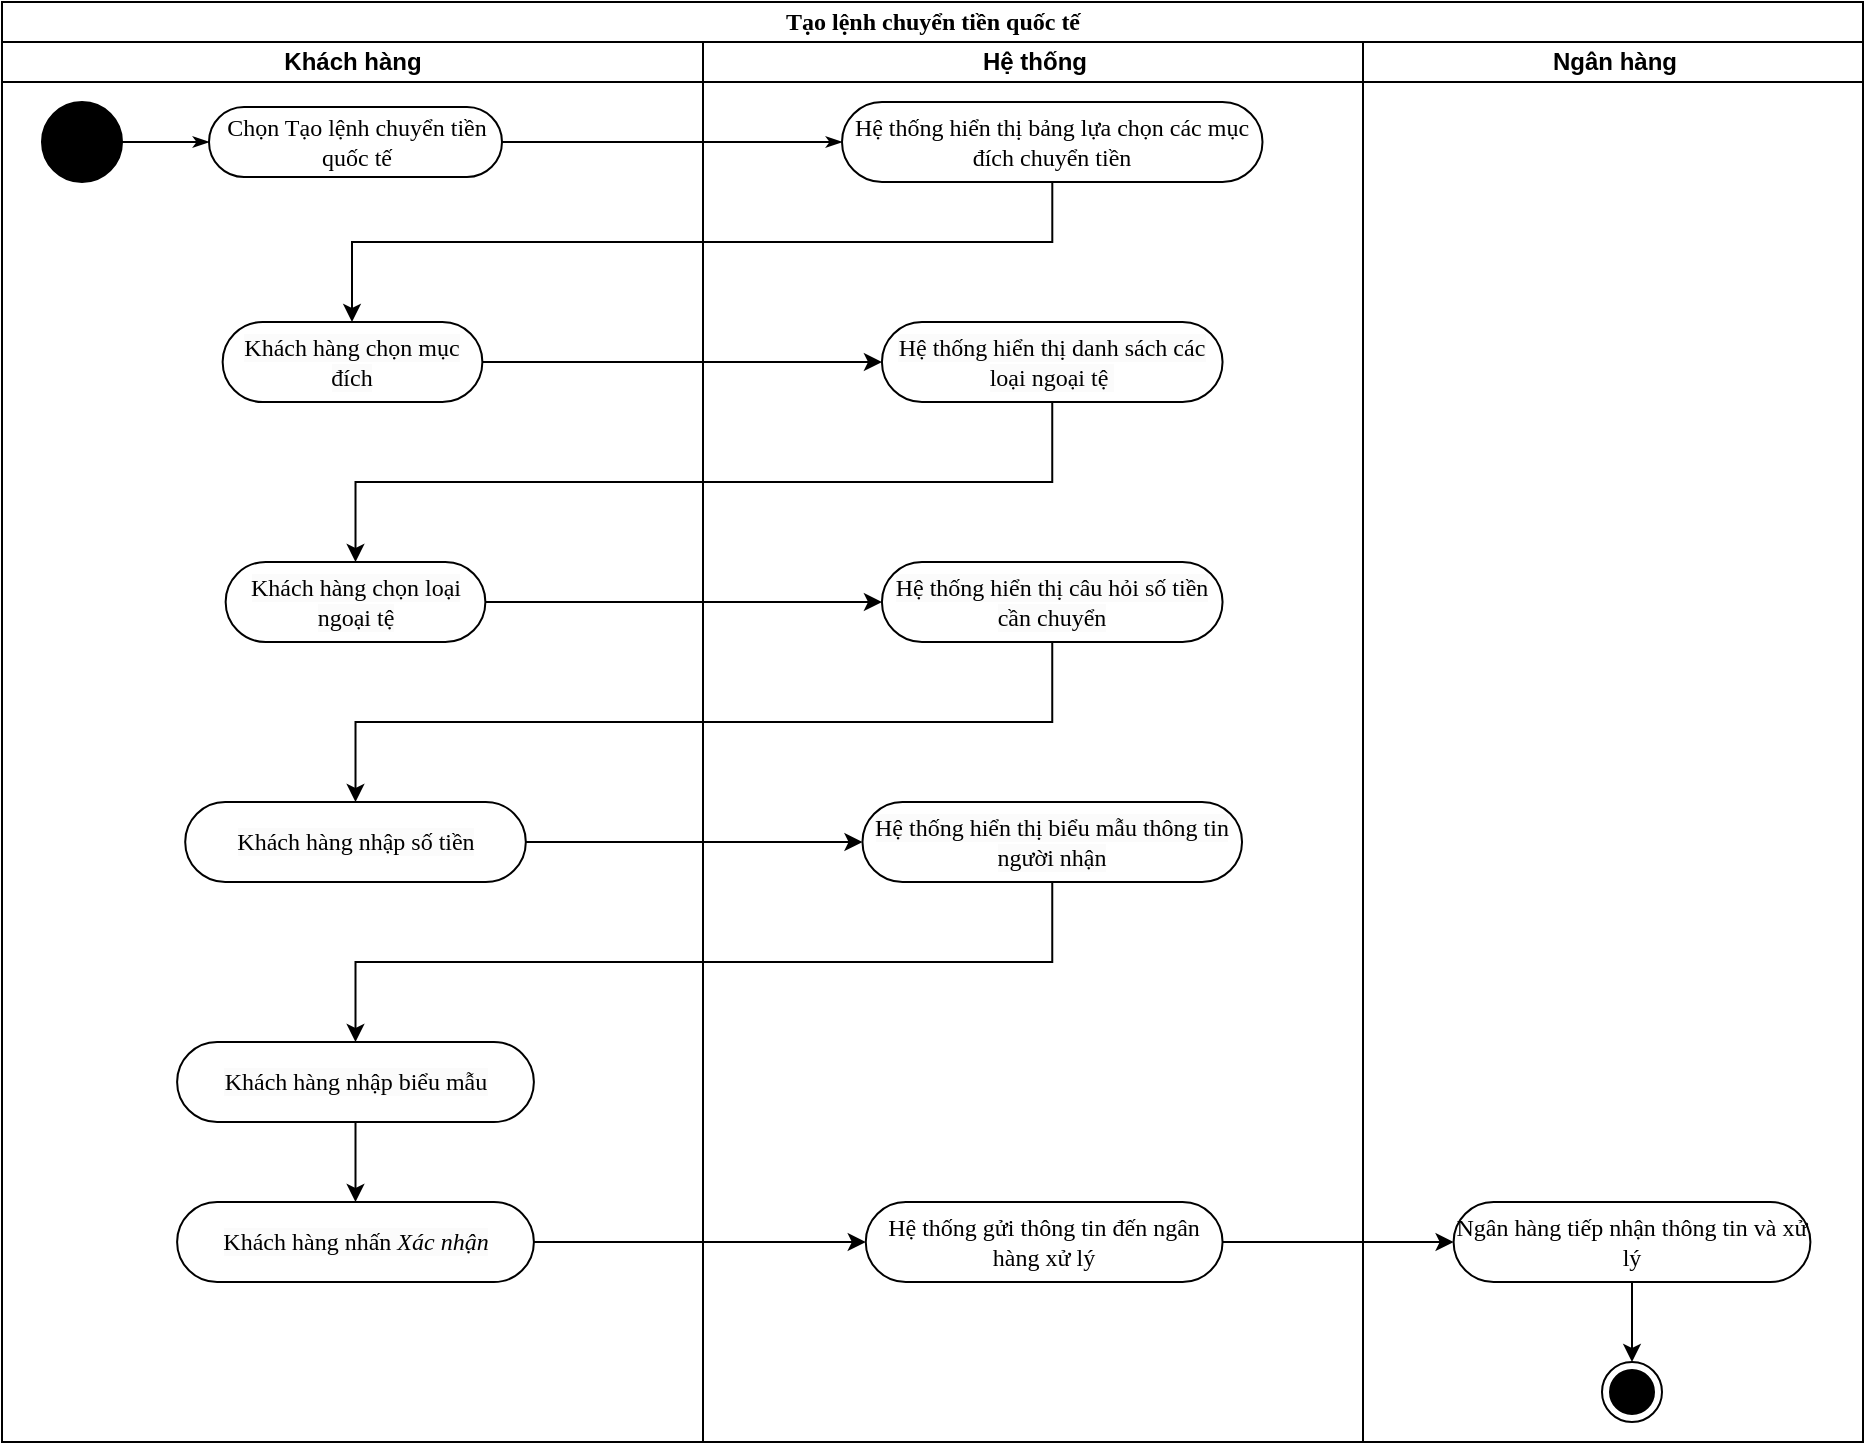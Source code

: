<mxfile version="26.0.16">
  <diagram name="Page-1" id="aWHvYDmvU6KEJwanwGd7">
    <mxGraphModel dx="1514" dy="1149" grid="1" gridSize="10" guides="1" tooltips="1" connect="1" arrows="1" fold="1" page="1" pageScale="1" pageWidth="850" pageHeight="1100" math="0" shadow="0">
      <root>
        <mxCell id="0" />
        <mxCell id="1" parent="0" />
        <mxCell id="KJYIOcynAz07dcxsfuO2-17" value="Tạo lệnh chuyển tiền quốc tế" style="swimlane;html=1;childLayout=stackLayout;startSize=20;rounded=0;shadow=0;comic=0;labelBackgroundColor=none;strokeWidth=1;fontFamily=Verdana;fontSize=12;align=center;fixedWidth=1;" parent="1" vertex="1">
          <mxGeometry x="40" y="40" width="930.5" height="720" as="geometry">
            <mxRectangle x="40" y="20" width="70" height="30" as="alternateBounds" />
          </mxGeometry>
        </mxCell>
        <mxCell id="KJYIOcynAz07dcxsfuO2-72" style="rounded=0;html=1;labelBackgroundColor=none;startArrow=none;startFill=0;startSize=5;endArrow=classicThin;endFill=1;endSize=5;jettySize=auto;orthogonalLoop=1;strokeWidth=1;fontFamily=Verdana;fontSize=12" parent="KJYIOcynAz07dcxsfuO2-17" source="KJYIOcynAz07dcxsfuO2-46" target="Yu1xLJiBmAxWLEI_7CF--1" edge="1">
          <mxGeometry relative="1" as="geometry">
            <mxPoint x="412" y="70" as="targetPoint" />
          </mxGeometry>
        </mxCell>
        <mxCell id="KJYIOcynAz07dcxsfuO2-18" value="Khách hàng" style="swimlane;html=1;startSize=20;" parent="KJYIOcynAz07dcxsfuO2-17" vertex="1">
          <mxGeometry y="20" width="350.5" height="700" as="geometry" />
        </mxCell>
        <mxCell id="KJYIOcynAz07dcxsfuO2-45" value="" style="ellipse;whiteSpace=wrap;html=1;rounded=0;shadow=0;comic=0;labelBackgroundColor=none;strokeWidth=1;fillColor=#000000;fontFamily=Verdana;fontSize=12;align=center;" parent="KJYIOcynAz07dcxsfuO2-18" vertex="1">
          <mxGeometry x="20" y="30" width="40" height="40" as="geometry" />
        </mxCell>
        <mxCell id="KJYIOcynAz07dcxsfuO2-46" value="Chọn Tạo lệnh chuyển tiền quốc tế" style="rounded=1;whiteSpace=wrap;html=1;shadow=0;comic=0;labelBackgroundColor=none;strokeWidth=1;fontFamily=Verdana;fontSize=12;align=center;arcSize=50;" parent="KJYIOcynAz07dcxsfuO2-18" vertex="1">
          <mxGeometry x="103.5" y="32.5" width="146.5" height="35" as="geometry" />
        </mxCell>
        <mxCell id="KJYIOcynAz07dcxsfuO2-44" style="edgeStyle=orthogonalEdgeStyle;rounded=0;html=1;labelBackgroundColor=none;startArrow=none;startFill=0;startSize=5;endArrow=classicThin;endFill=1;endSize=5;jettySize=auto;orthogonalLoop=1;strokeWidth=1;fontFamily=Verdana;fontSize=12" parent="KJYIOcynAz07dcxsfuO2-18" source="KJYIOcynAz07dcxsfuO2-45" target="KJYIOcynAz07dcxsfuO2-46" edge="1">
          <mxGeometry relative="1" as="geometry" />
        </mxCell>
        <mxCell id="Yu1xLJiBmAxWLEI_7CF--53" value="&lt;meta charset=&quot;utf-8&quot;&gt;&lt;span style=&quot;color: rgb(0, 0, 0); font-family: Verdana; font-size: 12px; font-style: normal; font-variant-ligatures: normal; font-variant-caps: normal; font-weight: 400; letter-spacing: normal; orphans: 2; text-align: center; text-indent: 0px; text-transform: none; widows: 2; word-spacing: 0px; -webkit-text-stroke-width: 0px; white-space: normal; background-color: rgb(251, 251, 251); text-decoration-thickness: initial; text-decoration-style: initial; text-decoration-color: initial; display: inline !important; float: none;&quot;&gt;Khách hàng chọn mục đích&lt;/span&gt;" style="rounded=1;whiteSpace=wrap;html=1;shadow=0;comic=0;labelBackgroundColor=none;strokeWidth=1;fontFamily=Verdana;fontSize=12;align=center;arcSize=50;" vertex="1" parent="KJYIOcynAz07dcxsfuO2-18">
          <mxGeometry x="110.32" y="140" width="129.87" height="40" as="geometry" />
        </mxCell>
        <mxCell id="Yu1xLJiBmAxWLEI_7CF--59" value="&lt;span style=&quot;color: rgb(0, 0, 0); font-family: Verdana; font-size: 12px; font-style: normal; font-variant-ligatures: normal; font-variant-caps: normal; font-weight: 400; letter-spacing: normal; orphans: 2; text-align: center; text-indent: 0px; text-transform: none; widows: 2; word-spacing: 0px; -webkit-text-stroke-width: 0px; white-space: normal; background-color: rgb(251, 251, 251); text-decoration-thickness: initial; text-decoration-style: initial; text-decoration-color: initial; display: inline !important; float: none;&quot;&gt;Khách hàng chọn loại ngoại tệ&lt;/span&gt;" style="rounded=1;whiteSpace=wrap;html=1;shadow=0;comic=0;labelBackgroundColor=none;strokeWidth=1;fontFamily=Verdana;fontSize=12;align=center;arcSize=50;" vertex="1" parent="KJYIOcynAz07dcxsfuO2-18">
          <mxGeometry x="111.82" y="260" width="129.87" height="40" as="geometry" />
        </mxCell>
        <mxCell id="Yu1xLJiBmAxWLEI_7CF--63" value="&lt;span style=&quot;color: rgb(0, 0, 0); font-family: Verdana; font-size: 12px; font-style: normal; font-variant-ligatures: normal; font-variant-caps: normal; font-weight: 400; letter-spacing: normal; orphans: 2; text-align: center; text-indent: 0px; text-transform: none; widows: 2; word-spacing: 0px; -webkit-text-stroke-width: 0px; white-space: normal; background-color: rgb(251, 251, 251); text-decoration-thickness: initial; text-decoration-style: initial; text-decoration-color: initial; display: inline !important; float: none;&quot;&gt;Khách hàng nhập số tiền&lt;/span&gt;" style="rounded=1;whiteSpace=wrap;html=1;shadow=0;comic=0;labelBackgroundColor=none;strokeWidth=1;fontFamily=Verdana;fontSize=12;align=center;arcSize=50;" vertex="1" parent="KJYIOcynAz07dcxsfuO2-18">
          <mxGeometry x="91.6" y="380" width="170.31" height="40" as="geometry" />
        </mxCell>
        <mxCell id="Yu1xLJiBmAxWLEI_7CF--70" style="rounded=0;orthogonalLoop=1;jettySize=auto;html=1;" edge="1" parent="KJYIOcynAz07dcxsfuO2-18" source="Yu1xLJiBmAxWLEI_7CF--66" target="Yu1xLJiBmAxWLEI_7CF--69">
          <mxGeometry relative="1" as="geometry" />
        </mxCell>
        <mxCell id="Yu1xLJiBmAxWLEI_7CF--66" value="&lt;span style=&quot;color: rgb(0, 0, 0); font-family: Verdana; font-size: 12px; font-style: normal; font-variant-ligatures: normal; font-variant-caps: normal; font-weight: 400; letter-spacing: normal; orphans: 2; text-align: center; text-indent: 0px; text-transform: none; widows: 2; word-spacing: 0px; -webkit-text-stroke-width: 0px; white-space: normal; background-color: rgb(251, 251, 251); text-decoration-thickness: initial; text-decoration-style: initial; text-decoration-color: initial; display: inline !important; float: none;&quot;&gt;Khách hàng nhập biểu mẫu&lt;/span&gt;" style="rounded=1;whiteSpace=wrap;html=1;shadow=0;comic=0;labelBackgroundColor=none;strokeWidth=1;fontFamily=Verdana;fontSize=12;align=center;arcSize=50;" vertex="1" parent="KJYIOcynAz07dcxsfuO2-18">
          <mxGeometry x="87.55" y="500" width="178.4" height="40" as="geometry" />
        </mxCell>
        <mxCell id="Yu1xLJiBmAxWLEI_7CF--69" value="&lt;span style=&quot;color: rgb(0, 0, 0); font-family: Verdana; font-size: 12px; font-style: normal; font-variant-ligatures: normal; font-variant-caps: normal; font-weight: 400; letter-spacing: normal; orphans: 2; text-align: center; text-indent: 0px; text-transform: none; widows: 2; word-spacing: 0px; -webkit-text-stroke-width: 0px; white-space: normal; background-color: rgb(251, 251, 251); text-decoration-thickness: initial; text-decoration-style: initial; text-decoration-color: initial; display: inline !important; float: none;&quot;&gt;Khách hàng nhấn &lt;/span&gt;&lt;span style=&quot;color: rgb(0, 0, 0); font-family: Verdana; font-size: 12px; font-variant-ligatures: normal; font-variant-caps: normal; font-weight: 400; letter-spacing: normal; orphans: 2; text-align: center; text-indent: 0px; text-transform: none; widows: 2; word-spacing: 0px; -webkit-text-stroke-width: 0px; white-space: normal; background-color: rgb(251, 251, 251); text-decoration-thickness: initial; text-decoration-style: initial; text-decoration-color: initial; float: none; display: inline !important;&quot;&gt;&lt;i&gt;Xác nhận&lt;/i&gt;&lt;/span&gt;" style="rounded=1;whiteSpace=wrap;html=1;shadow=0;comic=0;labelBackgroundColor=none;strokeWidth=1;fontFamily=Verdana;fontSize=12;align=center;arcSize=50;" vertex="1" parent="KJYIOcynAz07dcxsfuO2-18">
          <mxGeometry x="87.55" y="580" width="178.4" height="40" as="geometry" />
        </mxCell>
        <mxCell id="KJYIOcynAz07dcxsfuO2-27" value="Hệ thống" style="swimlane;html=1;startSize=20;" parent="KJYIOcynAz07dcxsfuO2-17" vertex="1">
          <mxGeometry x="350.5" y="20" width="330" height="700" as="geometry" />
        </mxCell>
        <mxCell id="Yu1xLJiBmAxWLEI_7CF--1" value="Hệ thống hiển thị bảng lựa chọn các mục đích chuyển tiền" style="rounded=1;whiteSpace=wrap;html=1;shadow=0;comic=0;labelBackgroundColor=none;strokeWidth=1;fontFamily=Verdana;fontSize=12;align=center;arcSize=50;" vertex="1" parent="KJYIOcynAz07dcxsfuO2-27">
          <mxGeometry x="69.5" y="30" width="210.25" height="40" as="geometry" />
        </mxCell>
        <mxCell id="Yu1xLJiBmAxWLEI_7CF--57" value="&lt;span style=&quot;color: rgb(0, 0, 0); font-family: Verdana; font-size: 12px; font-style: normal; font-variant-ligatures: normal; font-variant-caps: normal; font-weight: 400; letter-spacing: normal; orphans: 2; text-align: center; text-indent: 0px; text-transform: none; widows: 2; word-spacing: 0px; -webkit-text-stroke-width: 0px; white-space: normal; background-color: rgb(251, 251, 251); text-decoration-thickness: initial; text-decoration-style: initial; text-decoration-color: initial; display: inline !important; float: none;&quot;&gt;Hệ thống hiển thị danh sách các loại ngoại tệ&amp;nbsp;&lt;/span&gt;" style="rounded=1;whiteSpace=wrap;html=1;shadow=0;comic=0;labelBackgroundColor=none;strokeWidth=1;fontFamily=Verdana;fontSize=12;align=center;arcSize=50;" vertex="1" parent="KJYIOcynAz07dcxsfuO2-27">
          <mxGeometry x="89.47" y="140" width="170.31" height="40" as="geometry" />
        </mxCell>
        <mxCell id="Yu1xLJiBmAxWLEI_7CF--61" value="&lt;span style=&quot;color: rgb(0, 0, 0); font-family: Verdana; font-size: 12px; font-style: normal; font-variant-ligatures: normal; font-variant-caps: normal; font-weight: 400; letter-spacing: normal; orphans: 2; text-align: center; text-indent: 0px; text-transform: none; widows: 2; word-spacing: 0px; -webkit-text-stroke-width: 0px; white-space: normal; background-color: rgb(251, 251, 251); text-decoration-thickness: initial; text-decoration-style: initial; text-decoration-color: initial; display: inline !important; float: none;&quot;&gt;Hệ thống hiển thị câu hỏi số tiền cần chuyển&lt;/span&gt;" style="rounded=1;whiteSpace=wrap;html=1;shadow=0;comic=0;labelBackgroundColor=none;strokeWidth=1;fontFamily=Verdana;fontSize=12;align=center;arcSize=50;" vertex="1" parent="KJYIOcynAz07dcxsfuO2-27">
          <mxGeometry x="89.47" y="260" width="170.31" height="40" as="geometry" />
        </mxCell>
        <mxCell id="Yu1xLJiBmAxWLEI_7CF--65" value="&lt;span style=&quot;color: rgb(0, 0, 0); font-family: Verdana; font-size: 12px; font-style: normal; font-variant-ligatures: normal; font-variant-caps: normal; font-weight: 400; letter-spacing: normal; orphans: 2; text-align: center; text-indent: 0px; text-transform: none; widows: 2; word-spacing: 0px; -webkit-text-stroke-width: 0px; white-space: normal; background-color: rgb(251, 251, 251); text-decoration-thickness: initial; text-decoration-style: initial; text-decoration-color: initial; display: inline !important; float: none;&quot;&gt;Hệ thống hiển thị biểu mẫu thông tin người nhận&lt;/span&gt;" style="rounded=1;whiteSpace=wrap;html=1;shadow=0;comic=0;labelBackgroundColor=none;strokeWidth=1;fontFamily=Verdana;fontSize=12;align=center;arcSize=50;" vertex="1" parent="KJYIOcynAz07dcxsfuO2-27">
          <mxGeometry x="79.74" y="380" width="189.78" height="40" as="geometry" />
        </mxCell>
        <mxCell id="Yu1xLJiBmAxWLEI_7CF--72" value="Hệ thống gửi thông tin đến ngân hàng xử lý" style="rounded=1;whiteSpace=wrap;html=1;shadow=0;comic=0;labelBackgroundColor=none;strokeWidth=1;fontFamily=Verdana;fontSize=12;align=center;arcSize=50;" vertex="1" parent="KJYIOcynAz07dcxsfuO2-27">
          <mxGeometry x="81.38" y="580" width="178.4" height="40" as="geometry" />
        </mxCell>
        <mxCell id="KJYIOcynAz07dcxsfuO2-165" value="Ngân hàng" style="swimlane;html=1;startSize=20;" parent="KJYIOcynAz07dcxsfuO2-17" vertex="1">
          <mxGeometry x="680.5" y="20" width="250" height="700" as="geometry" />
        </mxCell>
        <mxCell id="KJYIOcynAz07dcxsfuO2-187" value="" style="ellipse;html=1;shape=endState;fillColor=strokeColor;" parent="KJYIOcynAz07dcxsfuO2-165" vertex="1">
          <mxGeometry x="119.5" y="660" width="30" height="30" as="geometry" />
        </mxCell>
        <mxCell id="Yu1xLJiBmAxWLEI_7CF--76" style="rounded=0;orthogonalLoop=1;jettySize=auto;html=1;" edge="1" parent="KJYIOcynAz07dcxsfuO2-165" source="Yu1xLJiBmAxWLEI_7CF--74" target="KJYIOcynAz07dcxsfuO2-187">
          <mxGeometry relative="1" as="geometry" />
        </mxCell>
        <mxCell id="Yu1xLJiBmAxWLEI_7CF--74" value="Ngân hàng tiếp nhận thông tin và xử lý" style="rounded=1;whiteSpace=wrap;html=1;shadow=0;comic=0;labelBackgroundColor=none;strokeWidth=1;fontFamily=Verdana;fontSize=12;align=center;arcSize=50;" vertex="1" parent="KJYIOcynAz07dcxsfuO2-165">
          <mxGeometry x="45.3" y="580" width="178.4" height="40" as="geometry" />
        </mxCell>
        <mxCell id="Yu1xLJiBmAxWLEI_7CF--54" style="edgeStyle=orthogonalEdgeStyle;rounded=0;orthogonalLoop=1;jettySize=auto;html=1;" edge="1" parent="KJYIOcynAz07dcxsfuO2-17" source="Yu1xLJiBmAxWLEI_7CF--1" target="Yu1xLJiBmAxWLEI_7CF--53">
          <mxGeometry relative="1" as="geometry">
            <Array as="points">
              <mxPoint x="525" y="120" />
              <mxPoint x="175" y="120" />
            </Array>
          </mxGeometry>
        </mxCell>
        <mxCell id="Yu1xLJiBmAxWLEI_7CF--58" style="edgeStyle=orthogonalEdgeStyle;rounded=0;orthogonalLoop=1;jettySize=auto;html=1;" edge="1" parent="KJYIOcynAz07dcxsfuO2-17" source="Yu1xLJiBmAxWLEI_7CF--53" target="Yu1xLJiBmAxWLEI_7CF--57">
          <mxGeometry relative="1" as="geometry" />
        </mxCell>
        <mxCell id="Yu1xLJiBmAxWLEI_7CF--60" style="edgeStyle=elbowEdgeStyle;rounded=0;orthogonalLoop=1;jettySize=auto;html=1;elbow=vertical;" edge="1" parent="KJYIOcynAz07dcxsfuO2-17" source="Yu1xLJiBmAxWLEI_7CF--57" target="Yu1xLJiBmAxWLEI_7CF--59">
          <mxGeometry relative="1" as="geometry" />
        </mxCell>
        <mxCell id="Yu1xLJiBmAxWLEI_7CF--62" style="edgeStyle=elbowEdgeStyle;rounded=0;orthogonalLoop=1;jettySize=auto;html=1;elbow=vertical;" edge="1" parent="KJYIOcynAz07dcxsfuO2-17" source="Yu1xLJiBmAxWLEI_7CF--59" target="Yu1xLJiBmAxWLEI_7CF--61">
          <mxGeometry relative="1" as="geometry" />
        </mxCell>
        <mxCell id="Yu1xLJiBmAxWLEI_7CF--64" style="edgeStyle=elbowEdgeStyle;rounded=0;orthogonalLoop=1;jettySize=auto;html=1;elbow=vertical;" edge="1" parent="KJYIOcynAz07dcxsfuO2-17" source="Yu1xLJiBmAxWLEI_7CF--61" target="Yu1xLJiBmAxWLEI_7CF--63">
          <mxGeometry relative="1" as="geometry" />
        </mxCell>
        <mxCell id="Yu1xLJiBmAxWLEI_7CF--67" style="edgeStyle=elbowEdgeStyle;rounded=0;orthogonalLoop=1;jettySize=auto;html=1;elbow=vertical;" edge="1" parent="KJYIOcynAz07dcxsfuO2-17" source="Yu1xLJiBmAxWLEI_7CF--63" target="Yu1xLJiBmAxWLEI_7CF--65">
          <mxGeometry relative="1" as="geometry" />
        </mxCell>
        <mxCell id="Yu1xLJiBmAxWLEI_7CF--68" style="edgeStyle=elbowEdgeStyle;rounded=0;orthogonalLoop=1;jettySize=auto;html=1;elbow=vertical;" edge="1" parent="KJYIOcynAz07dcxsfuO2-17" source="Yu1xLJiBmAxWLEI_7CF--65" target="Yu1xLJiBmAxWLEI_7CF--66">
          <mxGeometry relative="1" as="geometry" />
        </mxCell>
        <mxCell id="Yu1xLJiBmAxWLEI_7CF--73" style="edgeStyle=elbowEdgeStyle;rounded=0;orthogonalLoop=1;jettySize=auto;html=1;elbow=vertical;" edge="1" parent="KJYIOcynAz07dcxsfuO2-17" source="Yu1xLJiBmAxWLEI_7CF--69" target="Yu1xLJiBmAxWLEI_7CF--72">
          <mxGeometry relative="1" as="geometry" />
        </mxCell>
        <mxCell id="Yu1xLJiBmAxWLEI_7CF--75" style="edgeStyle=elbowEdgeStyle;rounded=0;orthogonalLoop=1;jettySize=auto;html=1;elbow=vertical;" edge="1" parent="KJYIOcynAz07dcxsfuO2-17" source="Yu1xLJiBmAxWLEI_7CF--72" target="Yu1xLJiBmAxWLEI_7CF--74">
          <mxGeometry relative="1" as="geometry" />
        </mxCell>
      </root>
    </mxGraphModel>
  </diagram>
</mxfile>
